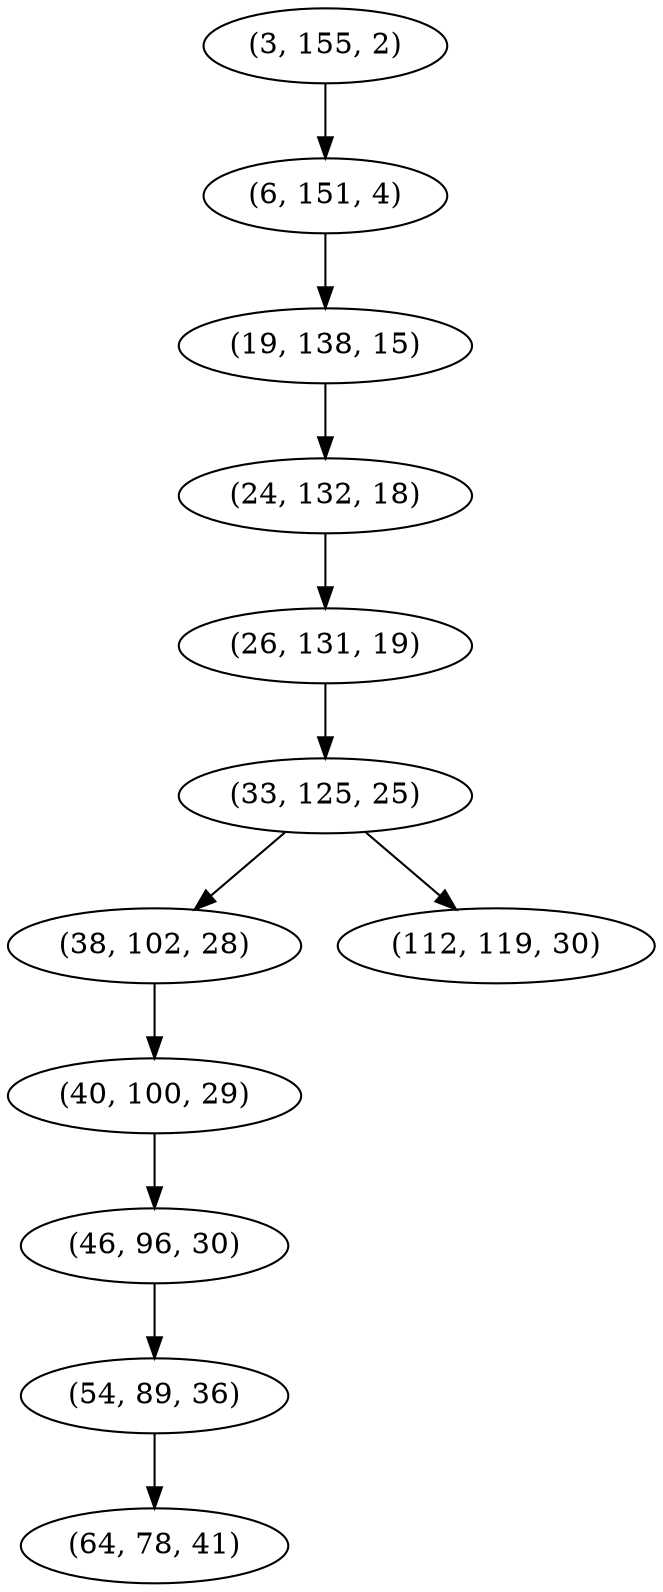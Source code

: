 digraph tree {
    "(3, 155, 2)";
    "(6, 151, 4)";
    "(19, 138, 15)";
    "(24, 132, 18)";
    "(26, 131, 19)";
    "(33, 125, 25)";
    "(38, 102, 28)";
    "(40, 100, 29)";
    "(46, 96, 30)";
    "(54, 89, 36)";
    "(64, 78, 41)";
    "(112, 119, 30)";
    "(3, 155, 2)" -> "(6, 151, 4)";
    "(6, 151, 4)" -> "(19, 138, 15)";
    "(19, 138, 15)" -> "(24, 132, 18)";
    "(24, 132, 18)" -> "(26, 131, 19)";
    "(26, 131, 19)" -> "(33, 125, 25)";
    "(33, 125, 25)" -> "(38, 102, 28)";
    "(33, 125, 25)" -> "(112, 119, 30)";
    "(38, 102, 28)" -> "(40, 100, 29)";
    "(40, 100, 29)" -> "(46, 96, 30)";
    "(46, 96, 30)" -> "(54, 89, 36)";
    "(54, 89, 36)" -> "(64, 78, 41)";
}
